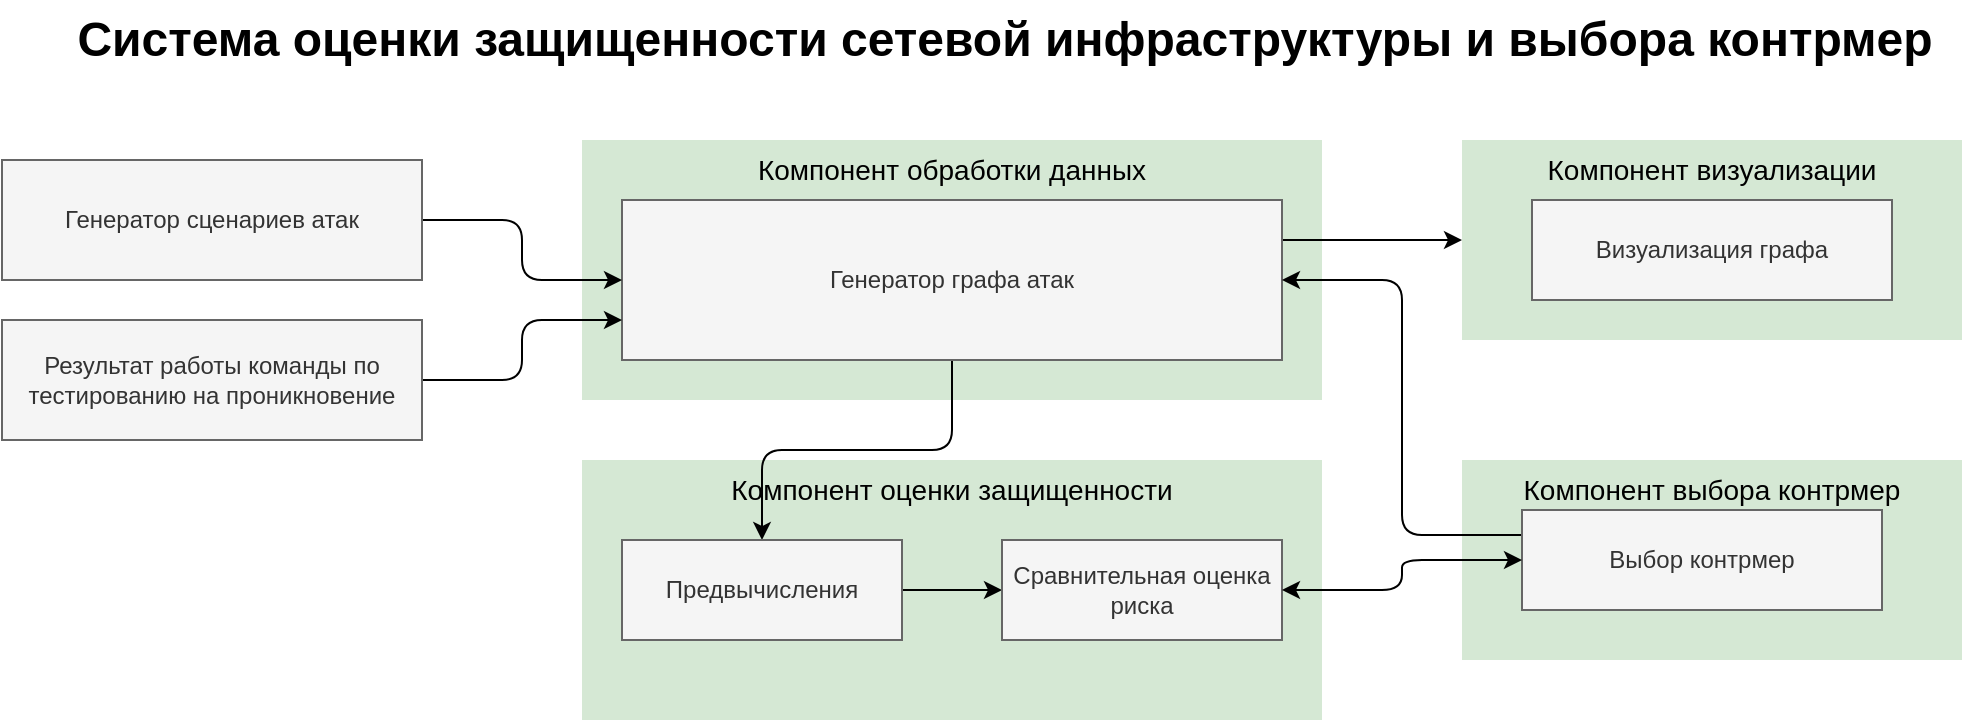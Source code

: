 <mxfile version="12.4.3" type="device" pages="1"><diagram name="Page-1" id="e3a06f82-3646-2815-327d-82caf3d4e204"><mxGraphModel dx="1221" dy="682" grid="1" gridSize="10" guides="1" tooltips="1" connect="1" arrows="1" fold="1" page="1" pageScale="1.5" pageWidth="1169" pageHeight="826" background="none" math="0" shadow="0"><root><mxCell id="0" style=";html=1;"/><mxCell id="1" style=";html=1;" parent="0"/><mxCell id="WToPWKchfwhR8uCk5Jhv-19" value="Компонент выбора контрмер" style="whiteSpace=wrap;html=1;fillColor=#d5e8d4;fontSize=14;strokeColor=none;verticalAlign=top;" vertex="1" parent="1"><mxGeometry x="1000" y="260" width="250" height="100" as="geometry"/></mxCell><mxCell id="WToPWKchfwhR8uCk5Jhv-8" value="Компонент оценки защищенности" style="whiteSpace=wrap;html=1;fillColor=#d5e8d4;fontSize=14;strokeColor=none;verticalAlign=top;" vertex="1" parent="1"><mxGeometry x="560" y="260" width="370" height="130" as="geometry"/></mxCell><mxCell id="6a7d8f32e03d9370-60" value="Компонент обработки данных" style="whiteSpace=wrap;html=1;fillColor=#d5e8d4;fontSize=14;strokeColor=none;verticalAlign=top;" parent="1" vertex="1"><mxGeometry x="560" y="100" width="370" height="130" as="geometry"/></mxCell><mxCell id="6a7d8f32e03d9370-62" value="Система оценки защищенности сетевой инфраструктуры и выбора контрмер" style="text;strokeColor=none;fillColor=none;html=1;fontSize=24;fontStyle=1;verticalAlign=middle;align=center;" parent="1" vertex="1"><mxGeometry x="340" y="30" width="861" height="40" as="geometry"/></mxCell><mxCell id="WToPWKchfwhR8uCk5Jhv-11" style="edgeStyle=orthogonalEdgeStyle;rounded=1;orthogonalLoop=1;jettySize=auto;html=1;exitX=0.5;exitY=1;exitDx=0;exitDy=0;entryX=0.5;entryY=0;entryDx=0;entryDy=0;" edge="1" parent="1" source="WToPWKchfwhR8uCk5Jhv-1" target="WToPWKchfwhR8uCk5Jhv-6"><mxGeometry relative="1" as="geometry"/></mxCell><mxCell id="WToPWKchfwhR8uCk5Jhv-22" style="edgeStyle=orthogonalEdgeStyle;rounded=1;orthogonalLoop=1;jettySize=auto;html=1;exitX=1;exitY=0.25;exitDx=0;exitDy=0;entryX=0;entryY=0.5;entryDx=0;entryDy=0;strokeColor=#000000;" edge="1" parent="1" source="WToPWKchfwhR8uCk5Jhv-1" target="WToPWKchfwhR8uCk5Jhv-21"><mxGeometry relative="1" as="geometry"/></mxCell><mxCell id="WToPWKchfwhR8uCk5Jhv-1" value="Генератор графа атак" style="rounded=0;whiteSpace=wrap;html=1;fillColor=#f5f5f5;strokeColor=#666666;fontColor=#333333;" vertex="1" parent="1"><mxGeometry x="580" y="130" width="330" height="80" as="geometry"/></mxCell><mxCell id="WToPWKchfwhR8uCk5Jhv-4" style="edgeStyle=orthogonalEdgeStyle;rounded=1;orthogonalLoop=1;jettySize=auto;html=1;exitX=1;exitY=0.5;exitDx=0;exitDy=0;entryX=0;entryY=0.5;entryDx=0;entryDy=0;" edge="1" parent="1" source="WToPWKchfwhR8uCk5Jhv-2" target="WToPWKchfwhR8uCk5Jhv-1"><mxGeometry relative="1" as="geometry"/></mxCell><mxCell id="WToPWKchfwhR8uCk5Jhv-2" value="Генератор сценариев атак" style="rounded=0;whiteSpace=wrap;html=1;fillColor=#f5f5f5;strokeColor=#666666;fontColor=#333333;" vertex="1" parent="1"><mxGeometry x="270" y="110" width="210" height="60" as="geometry"/></mxCell><mxCell id="WToPWKchfwhR8uCk5Jhv-5" style="edgeStyle=orthogonalEdgeStyle;rounded=1;orthogonalLoop=1;jettySize=auto;html=1;exitX=1;exitY=0.5;exitDx=0;exitDy=0;entryX=0;entryY=0.75;entryDx=0;entryDy=0;" edge="1" parent="1" source="WToPWKchfwhR8uCk5Jhv-3" target="WToPWKchfwhR8uCk5Jhv-1"><mxGeometry relative="1" as="geometry"/></mxCell><mxCell id="WToPWKchfwhR8uCk5Jhv-3" value="Результат работы команды по тестированию на проникновение" style="rounded=0;whiteSpace=wrap;html=1;fillColor=#f5f5f5;strokeColor=#666666;fontColor=#333333;" vertex="1" parent="1"><mxGeometry x="270" y="190" width="210" height="60" as="geometry"/></mxCell><mxCell id="WToPWKchfwhR8uCk5Jhv-20" style="edgeStyle=orthogonalEdgeStyle;rounded=1;orthogonalLoop=1;jettySize=auto;html=1;exitX=0;exitY=0.25;exitDx=0;exitDy=0;entryX=1;entryY=0.5;entryDx=0;entryDy=0;strokeColor=#000000;" edge="1" parent="1" source="WToPWKchfwhR8uCk5Jhv-7" target="WToPWKchfwhR8uCk5Jhv-1"><mxGeometry relative="1" as="geometry"/></mxCell><mxCell id="WToPWKchfwhR8uCk5Jhv-7" value="Выбор контрмер" style="rounded=0;whiteSpace=wrap;html=1;fillColor=#f5f5f5;strokeColor=#666666;fontColor=#333333;" vertex="1" parent="1"><mxGeometry x="1030" y="285" width="180" height="50" as="geometry"/></mxCell><mxCell id="WToPWKchfwhR8uCk5Jhv-10" style="edgeStyle=orthogonalEdgeStyle;rounded=0;orthogonalLoop=1;jettySize=auto;html=1;exitX=1;exitY=0.5;exitDx=0;exitDy=0;entryX=0;entryY=0.5;entryDx=0;entryDy=0;" edge="1" parent="1" source="WToPWKchfwhR8uCk5Jhv-6" target="WToPWKchfwhR8uCk5Jhv-9"><mxGeometry relative="1" as="geometry"/></mxCell><mxCell id="WToPWKchfwhR8uCk5Jhv-6" value="Предвычисления" style="rounded=0;whiteSpace=wrap;html=1;fillColor=#f5f5f5;strokeColor=#666666;fontColor=#333333;" vertex="1" parent="1"><mxGeometry x="580" y="300" width="140" height="50" as="geometry"/></mxCell><mxCell id="WToPWKchfwhR8uCk5Jhv-9" value="Сравнительная оценка риска" style="rounded=0;whiteSpace=wrap;html=1;fillColor=#f5f5f5;strokeColor=#666666;fontColor=#333333;" vertex="1" parent="1"><mxGeometry x="770" y="300" width="140" height="50" as="geometry"/></mxCell><mxCell id="WToPWKchfwhR8uCk5Jhv-16" value="" style="endArrow=classic;startArrow=classic;html=1;strokeColor=#000000;entryX=0;entryY=0.5;entryDx=0;entryDy=0;exitX=1;exitY=0.5;exitDx=0;exitDy=0;edgeStyle=orthogonalEdgeStyle;" edge="1" parent="1" source="WToPWKchfwhR8uCk5Jhv-9" target="WToPWKchfwhR8uCk5Jhv-7"><mxGeometry width="50" height="50" relative="1" as="geometry"><mxPoint x="410" y="350" as="sourcePoint"/><mxPoint x="950" y="310" as="targetPoint"/></mxGeometry></mxCell><mxCell id="WToPWKchfwhR8uCk5Jhv-21" value="Компонент визуализации" style="whiteSpace=wrap;html=1;fillColor=#d5e8d4;fontSize=14;strokeColor=none;verticalAlign=top;" vertex="1" parent="1"><mxGeometry x="1000" y="100" width="250" height="100" as="geometry"/></mxCell><mxCell id="WToPWKchfwhR8uCk5Jhv-23" value="Визуализация графа" style="rounded=0;whiteSpace=wrap;html=1;fillColor=#f5f5f5;strokeColor=#666666;fontColor=#333333;" vertex="1" parent="1"><mxGeometry x="1035" y="130" width="180" height="50" as="geometry"/></mxCell></root></mxGraphModel></diagram></mxfile>